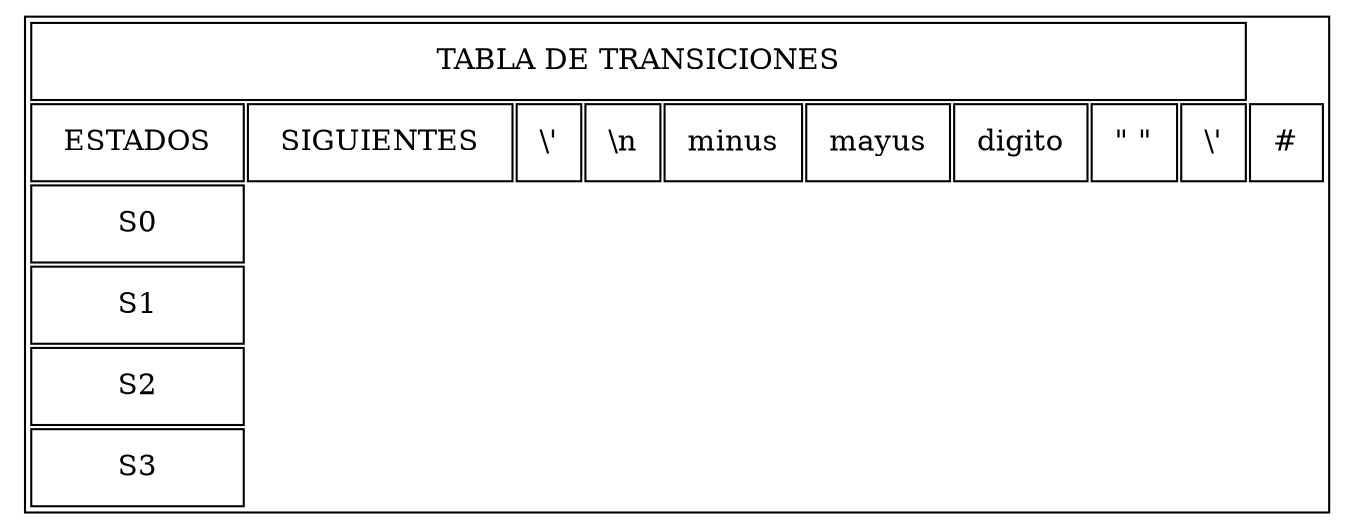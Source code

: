 digraph s {
a0 [shape=none label=<
<TABLE border="1" cellspacing="2" cellpadding="10" >
<TR><TD colspan="9"> TABLA DE TRANSICIONES </TD></TR>
<TR><TD > ESTADOS </TD>
<TD > SIGUIENTES </TD>
<TD>\'</TD>
<TD>\n</TD>
<TD>minus</TD>
<TD>mayus</TD>
<TD>digito</TD>
<TD>" "</TD>
<TD>\'</TD>
<TD>#</TD>
</TR><TR>
<TD>S0</TD>
</TR>
<TR>
<TD>S1</TD>
</TR>
<TR>
<TD>S2</TD>
</TR>
<TR>
<TD>S3</TD>
</TR>
 </TABLE>>];
}
